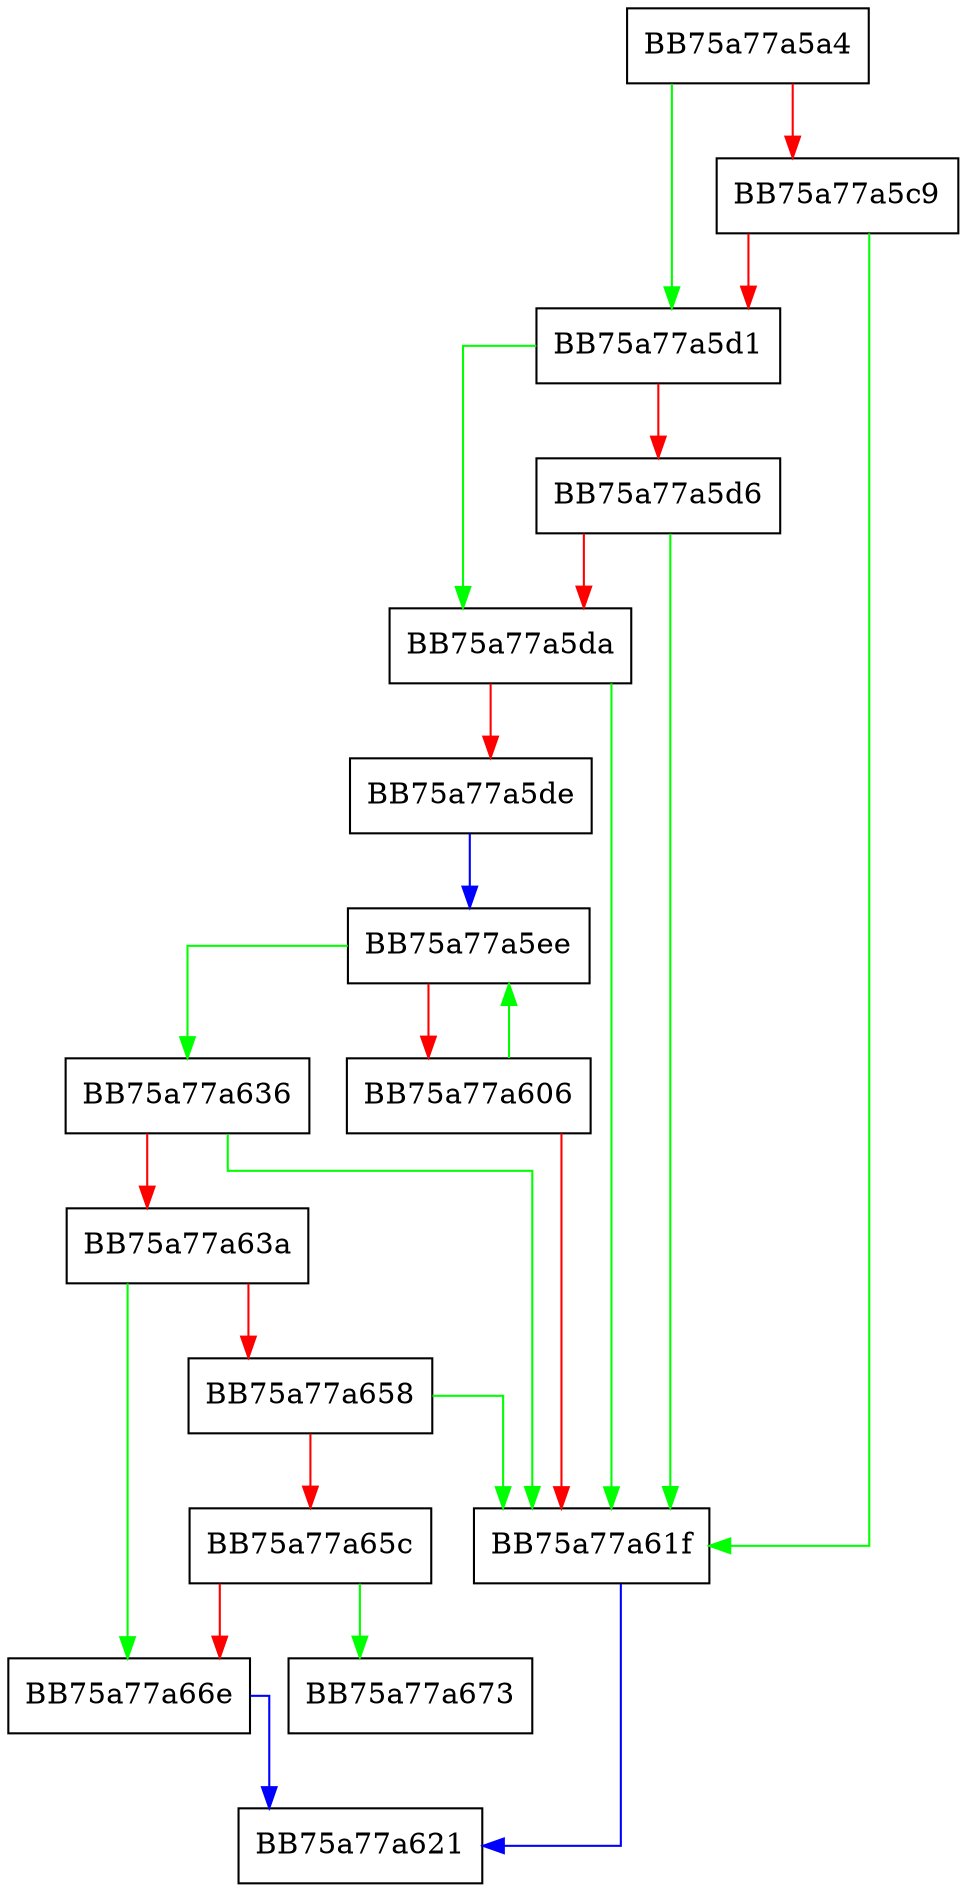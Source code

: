 digraph __acrt_DownlevelLCIDToLocaleName {
  node [shape="box"];
  graph [splines=ortho];
  BB75a77a5a4 -> BB75a77a5d1 [color="green"];
  BB75a77a5a4 -> BB75a77a5c9 [color="red"];
  BB75a77a5c9 -> BB75a77a61f [color="green"];
  BB75a77a5c9 -> BB75a77a5d1 [color="red"];
  BB75a77a5d1 -> BB75a77a5da [color="green"];
  BB75a77a5d1 -> BB75a77a5d6 [color="red"];
  BB75a77a5d6 -> BB75a77a61f [color="green"];
  BB75a77a5d6 -> BB75a77a5da [color="red"];
  BB75a77a5da -> BB75a77a61f [color="green"];
  BB75a77a5da -> BB75a77a5de [color="red"];
  BB75a77a5de -> BB75a77a5ee [color="blue"];
  BB75a77a5ee -> BB75a77a636 [color="green"];
  BB75a77a5ee -> BB75a77a606 [color="red"];
  BB75a77a606 -> BB75a77a5ee [color="green"];
  BB75a77a606 -> BB75a77a61f [color="red"];
  BB75a77a61f -> BB75a77a621 [color="blue"];
  BB75a77a636 -> BB75a77a61f [color="green"];
  BB75a77a636 -> BB75a77a63a [color="red"];
  BB75a77a63a -> BB75a77a66e [color="green"];
  BB75a77a63a -> BB75a77a658 [color="red"];
  BB75a77a658 -> BB75a77a61f [color="green"];
  BB75a77a658 -> BB75a77a65c [color="red"];
  BB75a77a65c -> BB75a77a673 [color="green"];
  BB75a77a65c -> BB75a77a66e [color="red"];
  BB75a77a66e -> BB75a77a621 [color="blue"];
}